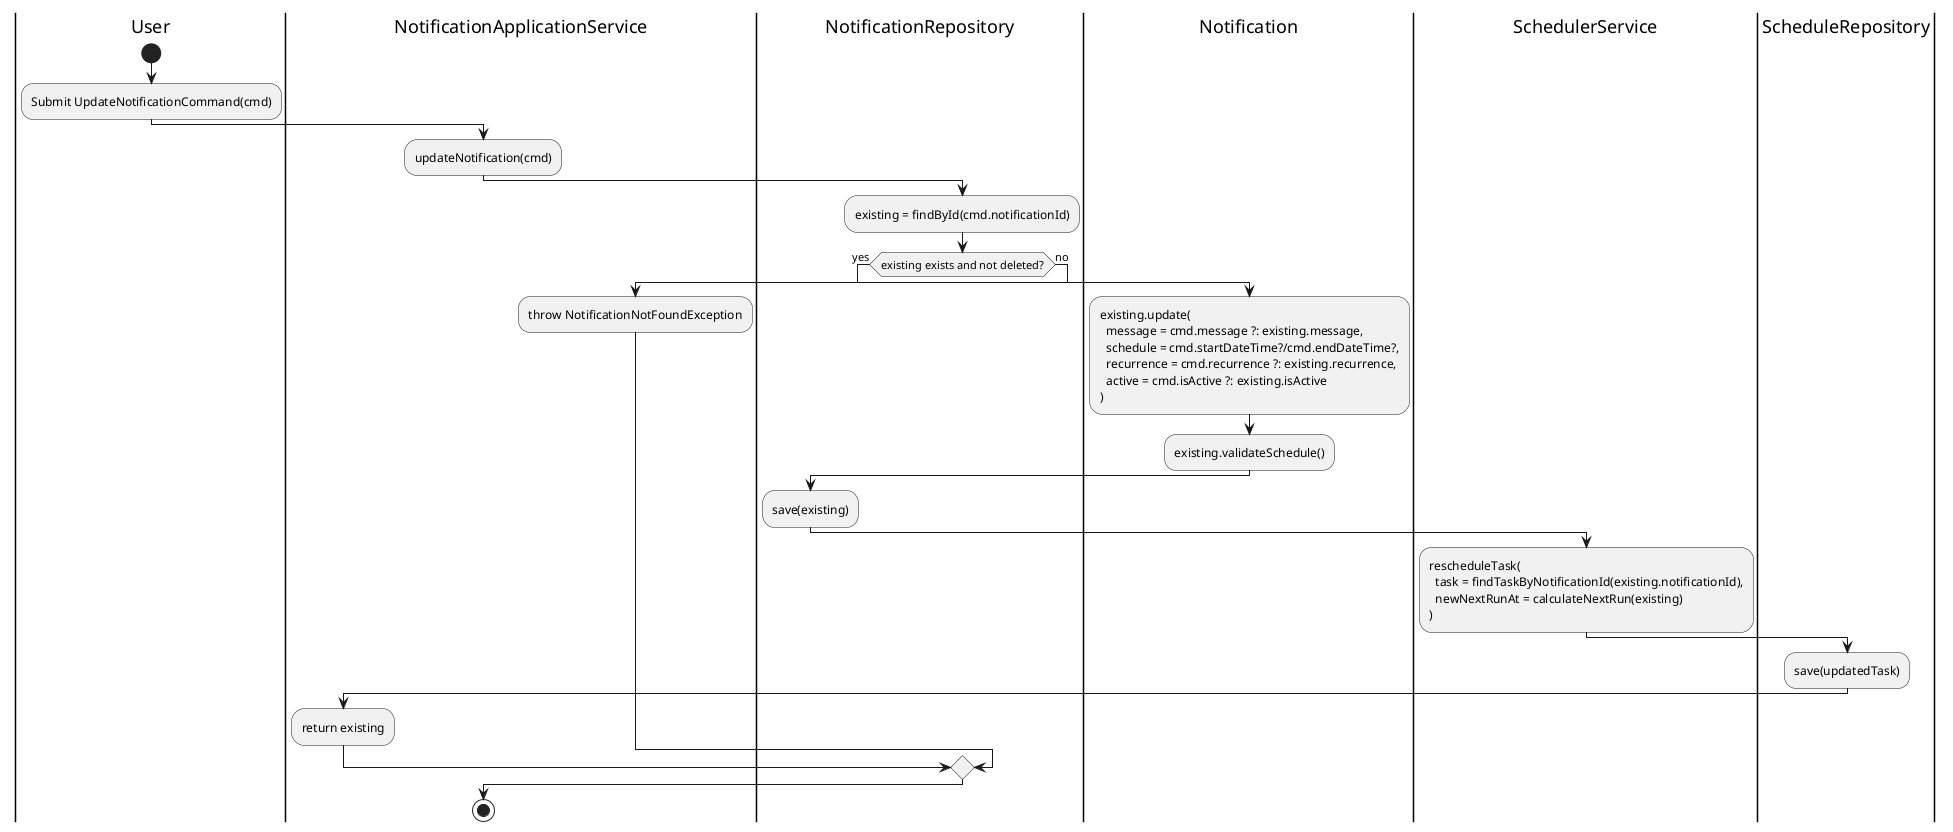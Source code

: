 @startuml NotificationUpdateFlow
|User|
start
:Submit UpdateNotificationCommand(cmd);
|NotificationApplicationService|
:updateNotification(cmd);
|NotificationRepository|
:existing = findById(cmd.notificationId);
if (existing exists and not deleted?) then (yes)
  |Notification|
  :existing.update(
    message = cmd.message ?: existing.message,
    schedule = cmd.startDateTime?/cmd.endDateTime?,
    recurrence = cmd.recurrence ?: existing.recurrence,
    active = cmd.isActive ?: existing.isActive
  );
  :existing.validateSchedule();
  |NotificationRepository|
  :save(existing);
  |SchedulerService|
  :rescheduleTask(
    task = findTaskByNotificationId(existing.notificationId),
    newNextRunAt = calculateNextRun(existing)
  );
  |ScheduleRepository|
  :save(updatedTask);
  |NotificationApplicationService|
  :return existing;
else (no)
  |NotificationApplicationService|
  :throw NotificationNotFoundException;
endif
stop
@enduml
